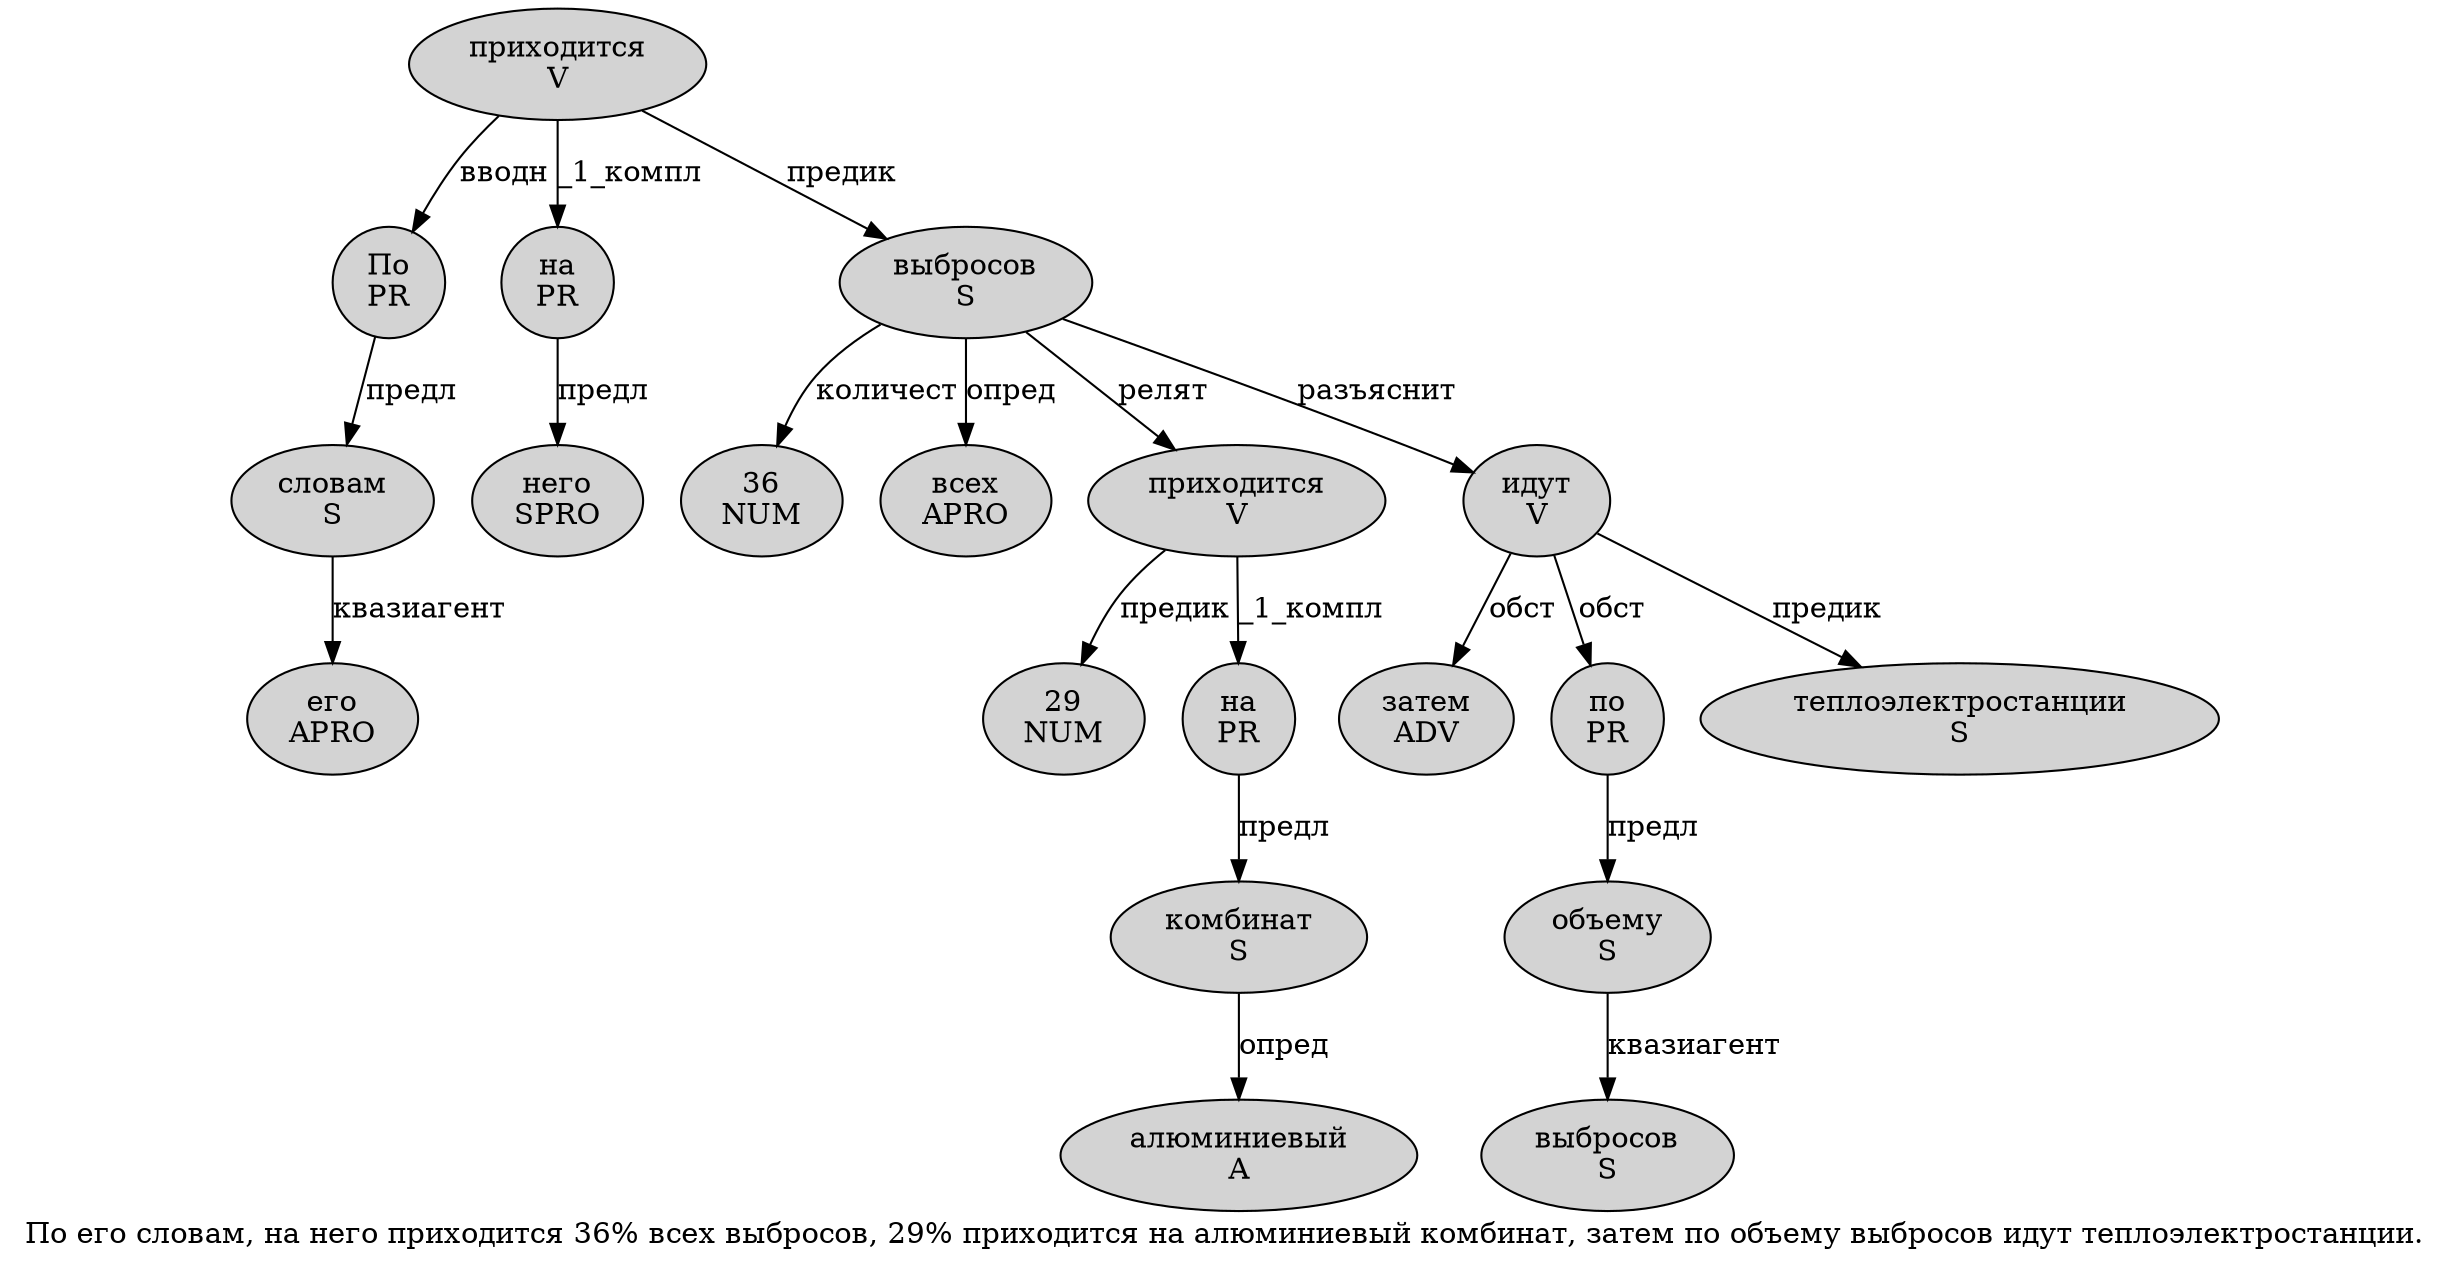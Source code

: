 digraph SENTENCE_659 {
	graph [label="По его словам, на него приходится 36% всех выбросов, 29% приходится на алюминиевый комбинат, затем по объему выбросов идут теплоэлектростанции."]
	node [style=filled]
		0 [label="По
PR" color="" fillcolor=lightgray penwidth=1 shape=ellipse]
		1 [label="его
APRO" color="" fillcolor=lightgray penwidth=1 shape=ellipse]
		2 [label="словам
S" color="" fillcolor=lightgray penwidth=1 shape=ellipse]
		4 [label="на
PR" color="" fillcolor=lightgray penwidth=1 shape=ellipse]
		5 [label="него
SPRO" color="" fillcolor=lightgray penwidth=1 shape=ellipse]
		6 [label="приходится
V" color="" fillcolor=lightgray penwidth=1 shape=ellipse]
		7 [label="36
NUM" color="" fillcolor=lightgray penwidth=1 shape=ellipse]
		9 [label="всех
APRO" color="" fillcolor=lightgray penwidth=1 shape=ellipse]
		10 [label="выбросов
S" color="" fillcolor=lightgray penwidth=1 shape=ellipse]
		12 [label="29
NUM" color="" fillcolor=lightgray penwidth=1 shape=ellipse]
		14 [label="приходится
V" color="" fillcolor=lightgray penwidth=1 shape=ellipse]
		15 [label="на
PR" color="" fillcolor=lightgray penwidth=1 shape=ellipse]
		16 [label="алюминиевый
A" color="" fillcolor=lightgray penwidth=1 shape=ellipse]
		17 [label="комбинат
S" color="" fillcolor=lightgray penwidth=1 shape=ellipse]
		19 [label="затем
ADV" color="" fillcolor=lightgray penwidth=1 shape=ellipse]
		20 [label="по
PR" color="" fillcolor=lightgray penwidth=1 shape=ellipse]
		21 [label="объему
S" color="" fillcolor=lightgray penwidth=1 shape=ellipse]
		22 [label="выбросов
S" color="" fillcolor=lightgray penwidth=1 shape=ellipse]
		23 [label="идут
V" color="" fillcolor=lightgray penwidth=1 shape=ellipse]
		24 [label="теплоэлектростанции
S" color="" fillcolor=lightgray penwidth=1 shape=ellipse]
			17 -> 16 [label="опред"]
			20 -> 21 [label="предл"]
			14 -> 12 [label="предик"]
			14 -> 15 [label="_1_компл"]
			6 -> 0 [label="вводн"]
			6 -> 4 [label="_1_компл"]
			6 -> 10 [label="предик"]
			15 -> 17 [label="предл"]
			0 -> 2 [label="предл"]
			23 -> 19 [label="обст"]
			23 -> 20 [label="обст"]
			23 -> 24 [label="предик"]
			21 -> 22 [label="квазиагент"]
			4 -> 5 [label="предл"]
			10 -> 7 [label="количест"]
			10 -> 9 [label="опред"]
			10 -> 14 [label="релят"]
			10 -> 23 [label="разъяснит"]
			2 -> 1 [label="квазиагент"]
}